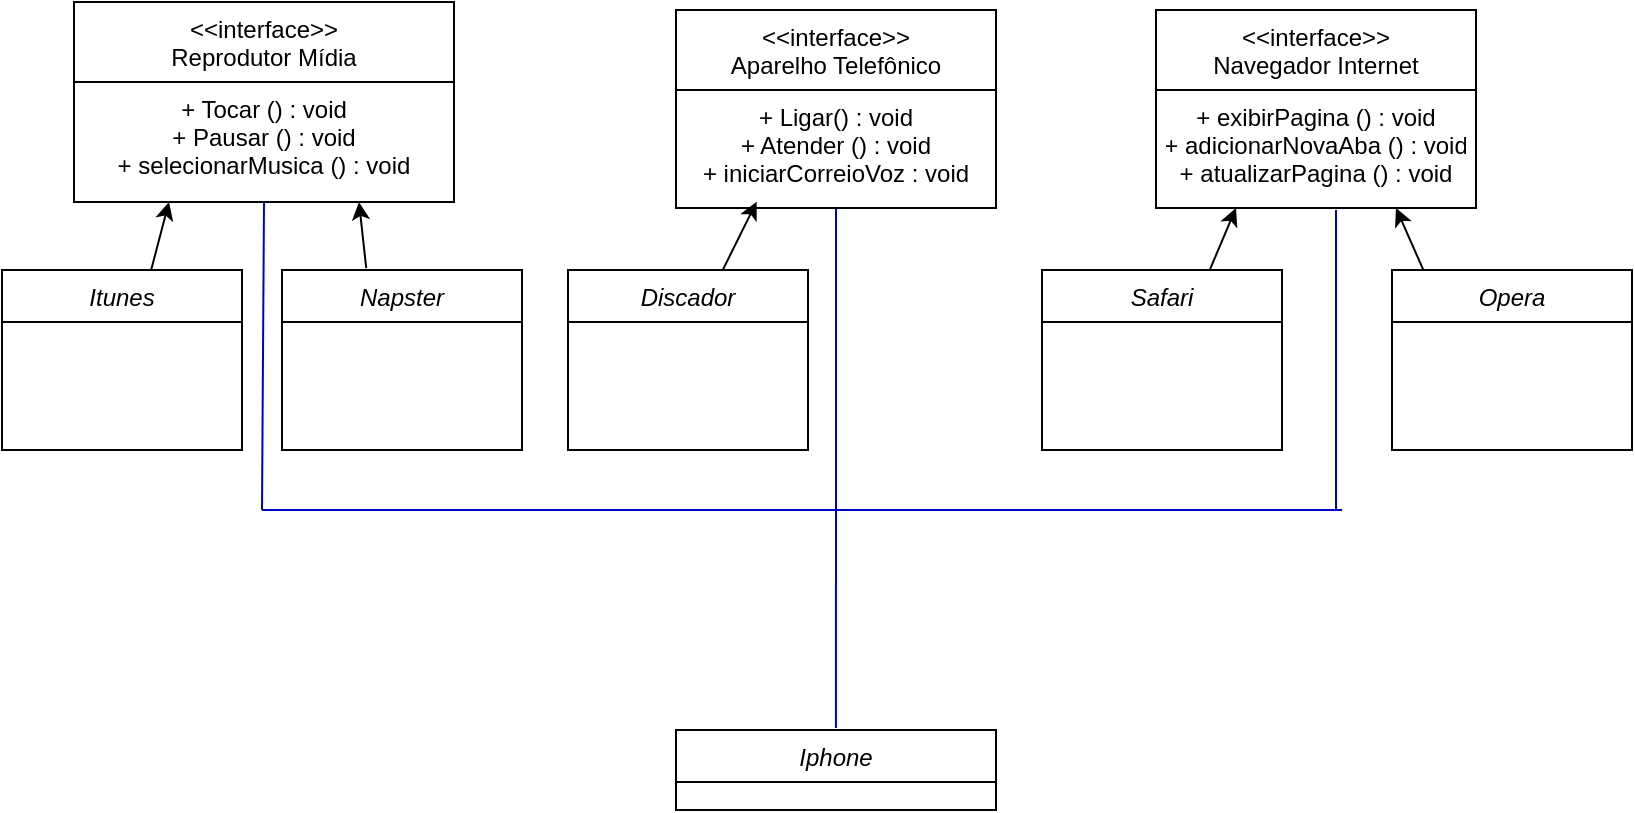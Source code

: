 <mxfile version="24.0.5" type="device">
  <diagram id="C5RBs43oDa-KdzZeNtuy" name="Page-1">
    <mxGraphModel dx="983" dy="523" grid="1" gridSize="10" guides="1" tooltips="1" connect="1" arrows="1" fold="1" page="1" pageScale="1" pageWidth="827" pageHeight="1169" math="0" shadow="0">
      <root>
        <mxCell id="WIyWlLk6GJQsqaUBKTNV-0" />
        <mxCell id="WIyWlLk6GJQsqaUBKTNV-1" parent="WIyWlLk6GJQsqaUBKTNV-0" />
        <mxCell id="zkfFHV4jXpPFQw0GAbJ--0" value="Iphone" style="swimlane;fontStyle=2;align=center;verticalAlign=top;childLayout=stackLayout;horizontal=1;startSize=26;horizontalStack=0;resizeParent=1;resizeLast=0;collapsible=1;marginBottom=0;rounded=0;shadow=0;strokeWidth=1;" parent="WIyWlLk6GJQsqaUBKTNV-1" vertex="1">
          <mxGeometry x="347" y="430" width="160" height="40" as="geometry">
            <mxRectangle x="230" y="140" width="160" height="26" as="alternateBounds" />
          </mxGeometry>
        </mxCell>
        <mxCell id="zkfFHV4jXpPFQw0GAbJ--6" value="&lt;&lt;interface&gt;&gt;&#xa;Reprodutor Mídia" style="swimlane;fontStyle=0;align=center;verticalAlign=top;childLayout=stackLayout;horizontal=1;startSize=40;horizontalStack=0;resizeParent=1;resizeLast=0;collapsible=1;marginBottom=0;rounded=0;shadow=0;strokeWidth=1;" parent="WIyWlLk6GJQsqaUBKTNV-1" vertex="1">
          <mxGeometry x="46" y="66" width="190" height="100" as="geometry">
            <mxRectangle x="130" y="380" width="160" height="26" as="alternateBounds" />
          </mxGeometry>
        </mxCell>
        <mxCell id="zkfFHV4jXpPFQw0GAbJ--7" value="+ Tocar () : void&#xa;+ Pausar () : void&#xa;+ selecionarMusica () : void" style="text;align=center;verticalAlign=top;spacingLeft=4;spacingRight=4;overflow=hidden;rotatable=0;points=[[0,0.5],[1,0.5]];portConstraint=eastwest;" parent="zkfFHV4jXpPFQw0GAbJ--6" vertex="1">
          <mxGeometry y="40" width="190" height="50" as="geometry" />
        </mxCell>
        <mxCell id="JsClS1tohXMLszHDwtX_-12" value="" style="endArrow=none;html=1;rounded=0;exitX=0.456;exitY=-0.007;exitDx=0;exitDy=0;exitPerimeter=0;strokeColor=#0000CC;" edge="1" parent="WIyWlLk6GJQsqaUBKTNV-1">
          <mxGeometry width="50" height="50" relative="1" as="geometry">
            <mxPoint x="426.96" y="429.034" as="sourcePoint" />
            <mxPoint x="427" y="320" as="targetPoint" />
          </mxGeometry>
        </mxCell>
        <mxCell id="JsClS1tohXMLszHDwtX_-13" value="" style="endArrow=none;html=1;rounded=0;strokeColor=#0000CC;" edge="1" parent="WIyWlLk6GJQsqaUBKTNV-1">
          <mxGeometry width="50" height="50" relative="1" as="geometry">
            <mxPoint x="680" y="320" as="sourcePoint" />
            <mxPoint x="140" y="320" as="targetPoint" />
            <Array as="points">
              <mxPoint x="350" y="320" />
            </Array>
          </mxGeometry>
        </mxCell>
        <mxCell id="JsClS1tohXMLszHDwtX_-14" value="" style="endArrow=none;html=1;rounded=0;entryX=0.5;entryY=1;entryDx=0;entryDy=0;strokeColor=#0000CC;" edge="1" parent="WIyWlLk6GJQsqaUBKTNV-1" target="zkfFHV4jXpPFQw0GAbJ--6">
          <mxGeometry width="50" height="50" relative="1" as="geometry">
            <mxPoint x="140" y="320" as="sourcePoint" />
            <mxPoint x="140" y="230" as="targetPoint" />
          </mxGeometry>
        </mxCell>
        <mxCell id="JsClS1tohXMLszHDwtX_-15" value="" style="endArrow=none;html=1;rounded=0;strokeColor=#0000CC;" edge="1" parent="WIyWlLk6GJQsqaUBKTNV-1">
          <mxGeometry width="50" height="50" relative="1" as="geometry">
            <mxPoint x="677" y="320" as="sourcePoint" />
            <mxPoint x="677" y="170" as="targetPoint" />
          </mxGeometry>
        </mxCell>
        <mxCell id="JsClS1tohXMLszHDwtX_-16" value="" style="endArrow=none;html=1;rounded=0;entryX=0.5;entryY=1;entryDx=0;entryDy=0;strokeColor=#0000CC;" edge="1" parent="WIyWlLk6GJQsqaUBKTNV-1" target="JsClS1tohXMLszHDwtX_-17">
          <mxGeometry width="50" height="50" relative="1" as="geometry">
            <mxPoint x="427" y="320" as="sourcePoint" />
            <mxPoint x="427" y="230" as="targetPoint" />
          </mxGeometry>
        </mxCell>
        <mxCell id="JsClS1tohXMLszHDwtX_-17" value="&lt;&lt;interface&gt;&gt;&#xa;Aparelho Telefônico" style="swimlane;fontStyle=0;align=center;verticalAlign=top;childLayout=stackLayout;horizontal=1;startSize=40;horizontalStack=0;resizeParent=1;resizeLast=0;collapsible=1;marginBottom=0;rounded=0;shadow=0;strokeWidth=1;" vertex="1" parent="WIyWlLk6GJQsqaUBKTNV-1">
          <mxGeometry x="347" y="70" width="160" height="99" as="geometry">
            <mxRectangle x="130" y="380" width="160" height="26" as="alternateBounds" />
          </mxGeometry>
        </mxCell>
        <mxCell id="JsClS1tohXMLszHDwtX_-18" value="+ Ligar() : void&#xa;+ Atender () : void&#xa;+ iniciarCorreioVoz : void" style="text;align=center;verticalAlign=top;spacingLeft=4;spacingRight=4;overflow=hidden;rotatable=0;points=[[0,0.5],[1,0.5]];portConstraint=eastwest;" vertex="1" parent="JsClS1tohXMLszHDwtX_-17">
          <mxGeometry y="40" width="160" height="50" as="geometry" />
        </mxCell>
        <mxCell id="JsClS1tohXMLszHDwtX_-19" value="&lt;&lt;interface&gt;&gt;&#xa;Navegador Internet" style="swimlane;fontStyle=0;align=center;verticalAlign=top;childLayout=stackLayout;horizontal=1;startSize=40;horizontalStack=0;resizeParent=1;resizeLast=0;collapsible=1;marginBottom=0;rounded=0;shadow=0;strokeWidth=1;" vertex="1" parent="WIyWlLk6GJQsqaUBKTNV-1">
          <mxGeometry x="587" y="70" width="160" height="99" as="geometry">
            <mxRectangle x="130" y="380" width="160" height="26" as="alternateBounds" />
          </mxGeometry>
        </mxCell>
        <mxCell id="JsClS1tohXMLszHDwtX_-20" value="+ exibirPagina () : void&#xa;+ adicionarNovaAba () : void&#xa;+ atualizarPagina () : void" style="text;align=center;verticalAlign=top;spacingLeft=4;spacingRight=4;overflow=hidden;rotatable=0;points=[[0,0.5],[1,0.5]];portConstraint=eastwest;" vertex="1" parent="JsClS1tohXMLszHDwtX_-19">
          <mxGeometry y="40" width="160" height="50" as="geometry" />
        </mxCell>
        <mxCell id="JsClS1tohXMLszHDwtX_-21" value="Itunes" style="swimlane;fontStyle=2;align=center;verticalAlign=top;childLayout=stackLayout;horizontal=1;startSize=26;horizontalStack=0;resizeParent=1;resizeLast=0;collapsible=1;marginBottom=0;rounded=0;shadow=0;strokeWidth=1;" vertex="1" parent="WIyWlLk6GJQsqaUBKTNV-1">
          <mxGeometry x="10" y="200" width="120" height="90" as="geometry">
            <mxRectangle x="230" y="140" width="160" height="26" as="alternateBounds" />
          </mxGeometry>
        </mxCell>
        <mxCell id="JsClS1tohXMLszHDwtX_-22" value="Napster" style="swimlane;fontStyle=2;align=center;verticalAlign=top;childLayout=stackLayout;horizontal=1;startSize=26;horizontalStack=0;resizeParent=1;resizeLast=0;collapsible=1;marginBottom=0;rounded=0;shadow=0;strokeWidth=1;" vertex="1" parent="WIyWlLk6GJQsqaUBKTNV-1">
          <mxGeometry x="150" y="200" width="120" height="90" as="geometry">
            <mxRectangle x="150" y="200" width="160" height="26" as="alternateBounds" />
          </mxGeometry>
        </mxCell>
        <mxCell id="JsClS1tohXMLszHDwtX_-23" value="" style="endArrow=classic;html=1;rounded=0;exitX=0.622;exitY=-0.003;exitDx=0;exitDy=0;exitPerimeter=0;entryX=0.25;entryY=1;entryDx=0;entryDy=0;" edge="1" parent="WIyWlLk6GJQsqaUBKTNV-1" source="JsClS1tohXMLszHDwtX_-21" target="zkfFHV4jXpPFQw0GAbJ--6">
          <mxGeometry width="50" height="50" relative="1" as="geometry">
            <mxPoint x="60" y="219" as="sourcePoint" />
            <mxPoint x="110" y="169" as="targetPoint" />
          </mxGeometry>
        </mxCell>
        <mxCell id="JsClS1tohXMLszHDwtX_-24" value="" style="endArrow=classic;html=1;rounded=0;exitX=0.351;exitY=-0.01;exitDx=0;exitDy=0;exitPerimeter=0;entryX=0.75;entryY=1;entryDx=0;entryDy=0;" edge="1" parent="WIyWlLk6GJQsqaUBKTNV-1" source="JsClS1tohXMLszHDwtX_-22" target="zkfFHV4jXpPFQw0GAbJ--6">
          <mxGeometry width="50" height="50" relative="1" as="geometry">
            <mxPoint x="170" y="200" as="sourcePoint" />
            <mxPoint x="200" y="180" as="targetPoint" />
          </mxGeometry>
        </mxCell>
        <mxCell id="JsClS1tohXMLszHDwtX_-25" value="Discador" style="swimlane;fontStyle=2;align=center;verticalAlign=top;childLayout=stackLayout;horizontal=1;startSize=26;horizontalStack=0;resizeParent=1;resizeLast=0;collapsible=1;marginBottom=0;rounded=0;shadow=0;strokeWidth=1;" vertex="1" parent="WIyWlLk6GJQsqaUBKTNV-1">
          <mxGeometry x="293" y="200" width="120" height="90" as="geometry">
            <mxRectangle x="150" y="200" width="160" height="26" as="alternateBounds" />
          </mxGeometry>
        </mxCell>
        <mxCell id="JsClS1tohXMLszHDwtX_-26" value="" style="endArrow=classic;html=1;rounded=0;exitX=0.643;exitY=0.005;exitDx=0;exitDy=0;exitPerimeter=0;entryX=0.252;entryY=1.117;entryDx=0;entryDy=0;entryPerimeter=0;" edge="1" parent="WIyWlLk6GJQsqaUBKTNV-1" source="JsClS1tohXMLszHDwtX_-25" target="JsClS1tohXMLszHDwtX_-18">
          <mxGeometry width="50" height="50" relative="1" as="geometry">
            <mxPoint x="370" y="200" as="sourcePoint" />
            <mxPoint x="385" y="170" as="targetPoint" />
          </mxGeometry>
        </mxCell>
        <mxCell id="JsClS1tohXMLszHDwtX_-27" value="Safari" style="swimlane;fontStyle=2;align=center;verticalAlign=top;childLayout=stackLayout;horizontal=1;startSize=26;horizontalStack=0;resizeParent=1;resizeLast=0;collapsible=1;marginBottom=0;rounded=0;shadow=0;strokeWidth=1;" vertex="1" parent="WIyWlLk6GJQsqaUBKTNV-1">
          <mxGeometry x="530" y="200" width="120" height="90" as="geometry">
            <mxRectangle x="150" y="200" width="160" height="26" as="alternateBounds" />
          </mxGeometry>
        </mxCell>
        <mxCell id="JsClS1tohXMLszHDwtX_-28" value="Opera" style="swimlane;fontStyle=2;align=center;verticalAlign=top;childLayout=stackLayout;horizontal=1;startSize=26;horizontalStack=0;resizeParent=1;resizeLast=0;collapsible=1;marginBottom=0;rounded=0;shadow=0;strokeWidth=1;" vertex="1" parent="WIyWlLk6GJQsqaUBKTNV-1">
          <mxGeometry x="705" y="200" width="120" height="90" as="geometry">
            <mxRectangle x="150" y="200" width="160" height="26" as="alternateBounds" />
          </mxGeometry>
        </mxCell>
        <mxCell id="JsClS1tohXMLszHDwtX_-29" value="" style="endArrow=classic;html=1;rounded=0;exitX=0.7;exitY=-0.004;exitDx=0;exitDy=0;exitPerimeter=0;entryX=0.25;entryY=1;entryDx=0;entryDy=0;" edge="1" parent="WIyWlLk6GJQsqaUBKTNV-1" source="JsClS1tohXMLszHDwtX_-27" target="JsClS1tohXMLszHDwtX_-19">
          <mxGeometry width="50" height="50" relative="1" as="geometry">
            <mxPoint x="613.5" y="200" as="sourcePoint" />
            <mxPoint x="610" y="180" as="targetPoint" />
          </mxGeometry>
        </mxCell>
        <mxCell id="JsClS1tohXMLszHDwtX_-30" value="" style="endArrow=classic;html=1;rounded=0;exitX=0.132;exitY=0.004;exitDx=0;exitDy=0;exitPerimeter=0;entryX=0.75;entryY=1;entryDx=0;entryDy=0;" edge="1" parent="WIyWlLk6GJQsqaUBKTNV-1" source="JsClS1tohXMLszHDwtX_-28" target="JsClS1tohXMLszHDwtX_-19">
          <mxGeometry width="50" height="50" relative="1" as="geometry">
            <mxPoint x="720.5" y="200" as="sourcePoint" />
            <mxPoint x="720" y="180" as="targetPoint" />
          </mxGeometry>
        </mxCell>
      </root>
    </mxGraphModel>
  </diagram>
</mxfile>
